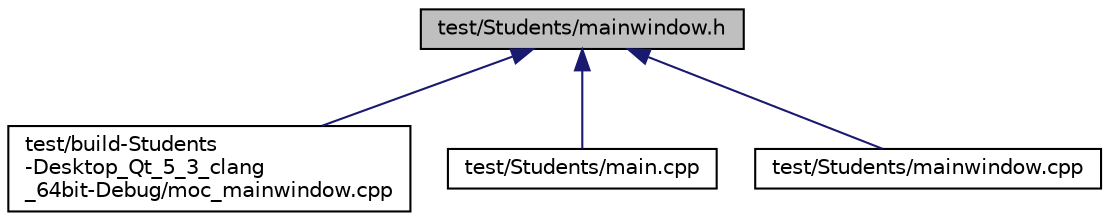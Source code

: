 digraph "test/Students/mainwindow.h"
{
  edge [fontname="Helvetica",fontsize="10",labelfontname="Helvetica",labelfontsize="10"];
  node [fontname="Helvetica",fontsize="10",shape=record];
  Node1 [label="test/Students/mainwindow.h",height=0.2,width=0.4,color="black", fillcolor="grey75", style="filled", fontcolor="black"];
  Node1 -> Node2 [dir="back",color="midnightblue",fontsize="10",style="solid",fontname="Helvetica"];
  Node2 [label="test/build-Students\l-Desktop_Qt_5_3_clang\l_64bit-Debug/moc_mainwindow.cpp",height=0.2,width=0.4,color="black", fillcolor="white", style="filled",URL="$moc__mainwindow_8cpp.html"];
  Node1 -> Node3 [dir="back",color="midnightblue",fontsize="10",style="solid",fontname="Helvetica"];
  Node3 [label="test/Students/main.cpp",height=0.2,width=0.4,color="black", fillcolor="white", style="filled",URL="$test_2_students_2main_8cpp.html"];
  Node1 -> Node4 [dir="back",color="midnightblue",fontsize="10",style="solid",fontname="Helvetica"];
  Node4 [label="test/Students/mainwindow.cpp",height=0.2,width=0.4,color="black", fillcolor="white", style="filled",URL="$mainwindow_8cpp.html"];
}
